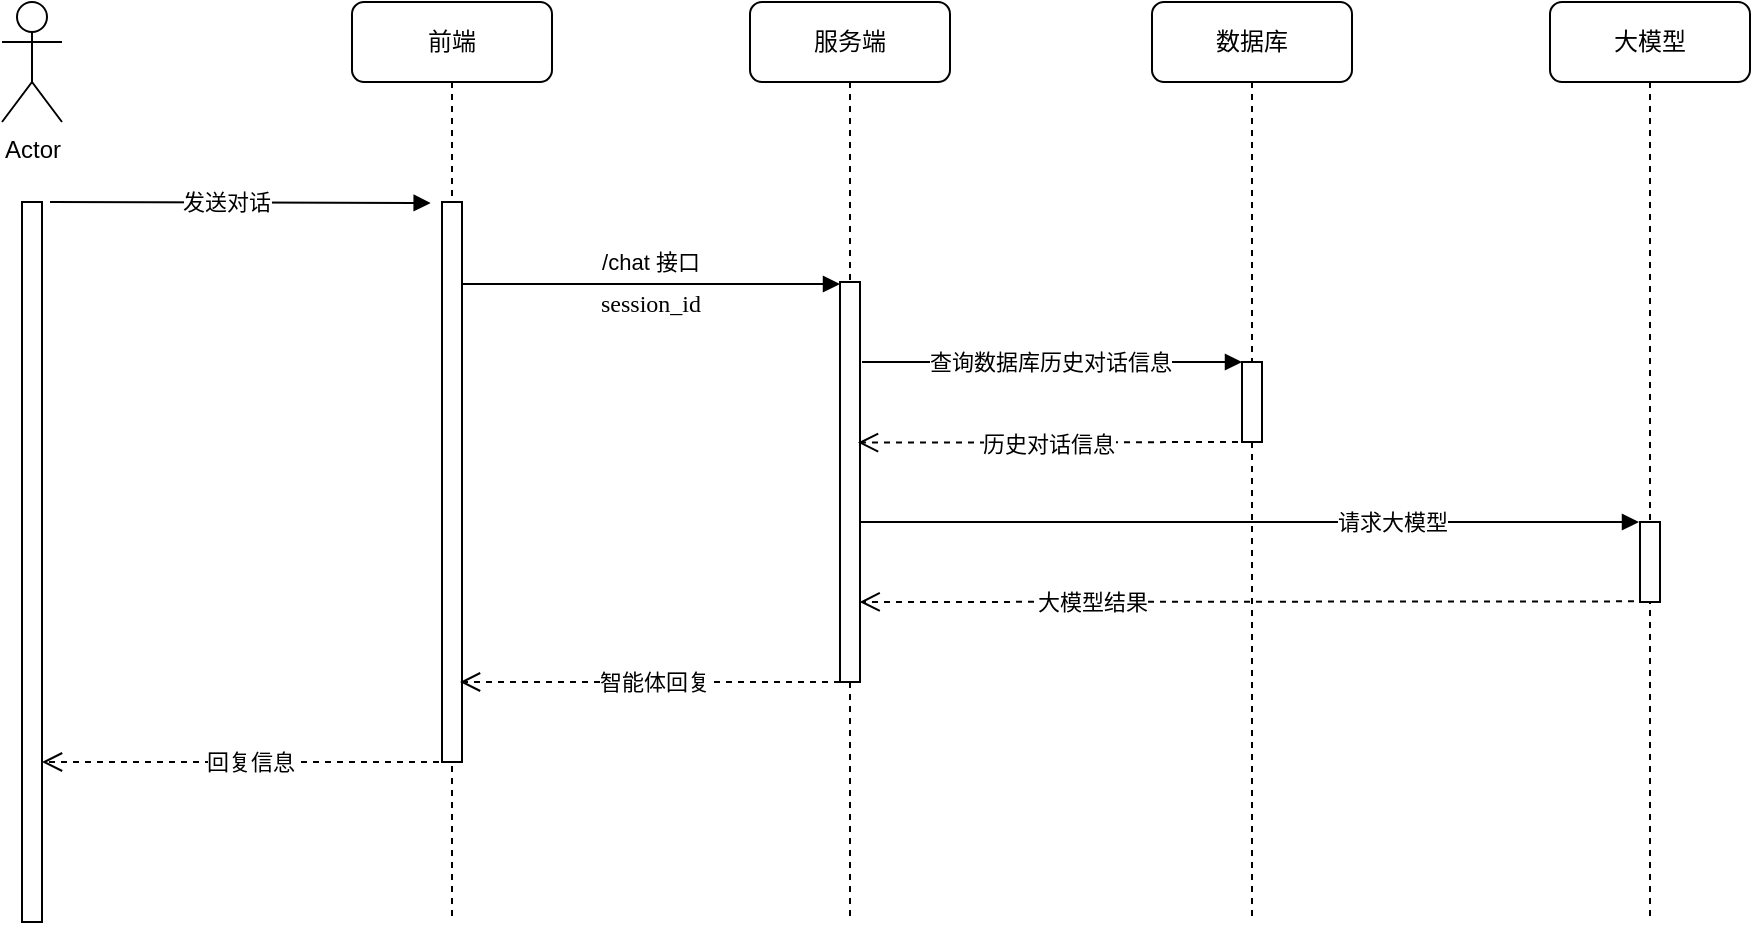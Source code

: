 <mxfile version="26.2.13">
  <diagram name="第 1 页" id="rbFRBUDwEyQzoMURDCgn">
    <mxGraphModel dx="1361" dy="740" grid="0" gridSize="10" guides="1" tooltips="1" connect="1" arrows="1" fold="1" page="1" pageScale="1" pageWidth="827" pageHeight="1169" math="0" shadow="0">
      <root>
        <mxCell id="0" />
        <mxCell id="1" parent="0" />
        <mxCell id="z76hlhrn3iwlC4cLfXKJ-5" value="服务端" style="shape=umlLifeline;perimeter=lifelinePerimeter;whiteSpace=wrap;html=1;container=1;collapsible=0;recursiveResize=0;outlineConnect=0;rounded=1;shadow=0;comic=0;labelBackgroundColor=none;strokeWidth=1;fontFamily=Verdana;fontSize=12;align=center;" vertex="1" parent="1">
          <mxGeometry x="469" y="20" width="100" height="460" as="geometry" />
        </mxCell>
        <mxCell id="z76hlhrn3iwlC4cLfXKJ-43" value="" style="html=1;verticalAlign=bottom;endArrow=block;labelBackgroundColor=none;fontFamily=Verdana;fontSize=12;edgeStyle=elbowEdgeStyle;elbow=vertical;" edge="1" parent="z76hlhrn3iwlC4cLfXKJ-5">
          <mxGeometry x="0.062" y="9" relative="1" as="geometry">
            <mxPoint x="50" y="260" as="sourcePoint" />
            <mxPoint x="444.5" y="259.69" as="targetPoint" />
            <mxPoint as="offset" />
          </mxGeometry>
        </mxCell>
        <mxCell id="z76hlhrn3iwlC4cLfXKJ-44" value="请求大模型" style="edgeLabel;html=1;align=center;verticalAlign=middle;resizable=0;points=[];" vertex="1" connectable="0" parent="z76hlhrn3iwlC4cLfXKJ-43">
          <mxGeometry x="-0.079" y="1" relative="1" as="geometry">
            <mxPoint x="89" y="1" as="offset" />
          </mxGeometry>
        </mxCell>
        <mxCell id="z76hlhrn3iwlC4cLfXKJ-6" value="" style="html=1;points=[];perimeter=orthogonalPerimeter;rounded=0;shadow=0;comic=0;labelBackgroundColor=none;strokeWidth=1;fontFamily=Verdana;fontSize=12;align=center;" vertex="1" parent="z76hlhrn3iwlC4cLfXKJ-5">
          <mxGeometry x="45" y="140" width="10" height="200" as="geometry" />
        </mxCell>
        <mxCell id="z76hlhrn3iwlC4cLfXKJ-7" value="session_id" style="html=1;verticalAlign=bottom;endArrow=block;labelBackgroundColor=none;fontFamily=Verdana;fontSize=12;edgeStyle=elbowEdgeStyle;elbow=horizontal;" edge="1" parent="z76hlhrn3iwlC4cLfXKJ-5">
          <mxGeometry x="0.002" y="-19" relative="1" as="geometry">
            <mxPoint x="-145" y="141" as="sourcePoint" />
            <mxPoint x="45" y="141" as="targetPoint" />
            <mxPoint as="offset" />
          </mxGeometry>
        </mxCell>
        <mxCell id="z76hlhrn3iwlC4cLfXKJ-8" value="/chat 接口" style="edgeLabel;html=1;align=center;verticalAlign=middle;resizable=0;points=[];" vertex="1" connectable="0" parent="z76hlhrn3iwlC4cLfXKJ-7">
          <mxGeometry x="-0.079" y="1" relative="1" as="geometry">
            <mxPoint x="7" y="-10" as="offset" />
          </mxGeometry>
        </mxCell>
        <mxCell id="z76hlhrn3iwlC4cLfXKJ-2" value="" style="html=1;points=[];perimeter=orthogonalPerimeter;rounded=0;shadow=0;comic=0;labelBackgroundColor=none;strokeWidth=1;fontFamily=Verdana;fontSize=12;align=center;" vertex="1" parent="1">
          <mxGeometry x="105" y="120" width="10" height="360" as="geometry" />
        </mxCell>
        <mxCell id="z76hlhrn3iwlC4cLfXKJ-3" value="" style="html=1;verticalAlign=bottom;endArrow=block;entryX=0.033;entryY=0.02;labelBackgroundColor=none;fontFamily=Verdana;fontSize=12;edgeStyle=elbowEdgeStyle;elbow=vertical;entryDx=0;entryDy=0;entryPerimeter=0;" edge="1" parent="1">
          <mxGeometry x="0.062" y="9" relative="1" as="geometry">
            <mxPoint x="119" y="120" as="sourcePoint" />
            <mxPoint x="309.33" y="121" as="targetPoint" />
            <mxPoint as="offset" />
          </mxGeometry>
        </mxCell>
        <mxCell id="z76hlhrn3iwlC4cLfXKJ-4" value="发送对话" style="edgeLabel;html=1;align=center;verticalAlign=middle;resizable=0;points=[];" vertex="1" connectable="0" parent="z76hlhrn3iwlC4cLfXKJ-3">
          <mxGeometry x="-0.079" y="1" relative="1" as="geometry">
            <mxPoint as="offset" />
          </mxGeometry>
        </mxCell>
        <mxCell id="z76hlhrn3iwlC4cLfXKJ-10" value="Actor" style="shape=umlActor;verticalLabelPosition=bottom;verticalAlign=top;html=1;" vertex="1" parent="1">
          <mxGeometry x="95" y="20" width="30" height="60" as="geometry" />
        </mxCell>
        <mxCell id="z76hlhrn3iwlC4cLfXKJ-11" value="前端" style="shape=umlLifeline;perimeter=lifelinePerimeter;whiteSpace=wrap;html=1;container=1;collapsible=0;recursiveResize=0;outlineConnect=0;rounded=1;shadow=0;comic=0;labelBackgroundColor=none;strokeWidth=1;fontFamily=Verdana;fontSize=12;align=center;movable=1;resizable=1;rotatable=1;deletable=1;editable=1;locked=0;connectable=1;" vertex="1" parent="1">
          <mxGeometry x="270" y="20" width="100" height="460" as="geometry" />
        </mxCell>
        <mxCell id="z76hlhrn3iwlC4cLfXKJ-12" value="" style="html=1;points=[];perimeter=orthogonalPerimeter;rounded=0;shadow=0;comic=0;labelBackgroundColor=none;strokeWidth=1;fontFamily=Verdana;fontSize=12;align=center;" vertex="1" parent="z76hlhrn3iwlC4cLfXKJ-11">
          <mxGeometry x="45" y="100" width="10" height="280" as="geometry" />
        </mxCell>
        <mxCell id="z76hlhrn3iwlC4cLfXKJ-14" value="数据库" style="shape=umlLifeline;perimeter=lifelinePerimeter;whiteSpace=wrap;html=1;container=1;collapsible=0;recursiveResize=0;outlineConnect=0;rounded=1;shadow=0;comic=0;labelBackgroundColor=none;strokeWidth=1;fontFamily=Verdana;fontSize=12;align=center;" vertex="1" parent="1">
          <mxGeometry x="670" y="20" width="100" height="460" as="geometry" />
        </mxCell>
        <mxCell id="z76hlhrn3iwlC4cLfXKJ-15" value="" style="html=1;points=[];perimeter=orthogonalPerimeter;rounded=0;shadow=0;comic=0;labelBackgroundColor=none;strokeWidth=1;fontFamily=Verdana;fontSize=12;align=center;" vertex="1" parent="z76hlhrn3iwlC4cLfXKJ-14">
          <mxGeometry x="45" y="180" width="10" height="40" as="geometry" />
        </mxCell>
        <mxCell id="z76hlhrn3iwlC4cLfXKJ-16" value="" style="html=1;verticalAlign=bottom;endArrow=block;labelBackgroundColor=none;fontFamily=Verdana;fontSize=12;edgeStyle=elbowEdgeStyle;elbow=vertical;" edge="1" parent="z76hlhrn3iwlC4cLfXKJ-14">
          <mxGeometry x="0.062" y="9" relative="1" as="geometry">
            <mxPoint x="-145" y="180" as="sourcePoint" />
            <mxPoint x="45" y="180" as="targetPoint" />
            <mxPoint as="offset" />
          </mxGeometry>
        </mxCell>
        <mxCell id="z76hlhrn3iwlC4cLfXKJ-17" value="查询数据库历史对话信息" style="edgeLabel;html=1;align=center;verticalAlign=middle;resizable=0;points=[];" vertex="1" connectable="0" parent="z76hlhrn3iwlC4cLfXKJ-16">
          <mxGeometry x="-0.079" y="1" relative="1" as="geometry">
            <mxPoint x="6" y="1" as="offset" />
          </mxGeometry>
        </mxCell>
        <mxCell id="z76hlhrn3iwlC4cLfXKJ-45" value="" style="html=1;verticalAlign=bottom;endArrow=open;dashed=1;endSize=8;labelBackgroundColor=none;fontFamily=Verdana;fontSize=12;exitX=-0.299;exitY=0.992;exitDx=0;exitDy=0;exitPerimeter=0;" edge="1" parent="z76hlhrn3iwlC4cLfXKJ-14" source="z76hlhrn3iwlC4cLfXKJ-40">
          <mxGeometry x="-0.183" y="50" relative="1" as="geometry">
            <mxPoint x="-146.19" y="300" as="targetPoint" />
            <mxPoint x="256" y="300" as="sourcePoint" />
            <mxPoint as="offset" />
          </mxGeometry>
        </mxCell>
        <mxCell id="z76hlhrn3iwlC4cLfXKJ-46" value="大模型结果" style="edgeLabel;html=1;align=center;verticalAlign=middle;resizable=0;points=[];" vertex="1" connectable="0" parent="z76hlhrn3iwlC4cLfXKJ-45">
          <mxGeometry x="0.037" y="1" relative="1" as="geometry">
            <mxPoint x="-70" y="-1" as="offset" />
          </mxGeometry>
        </mxCell>
        <mxCell id="z76hlhrn3iwlC4cLfXKJ-37" value="" style="html=1;verticalAlign=bottom;endArrow=open;dashed=1;endSize=8;labelBackgroundColor=none;fontFamily=Verdana;fontSize=12;" edge="1" parent="1">
          <mxGeometry x="-0.183" y="50" relative="1" as="geometry">
            <mxPoint x="523" y="240.29" as="targetPoint" />
            <mxPoint x="719" y="240" as="sourcePoint" />
            <mxPoint as="offset" />
          </mxGeometry>
        </mxCell>
        <mxCell id="z76hlhrn3iwlC4cLfXKJ-38" value="历史对话信息" style="edgeLabel;html=1;align=center;verticalAlign=middle;resizable=0;points=[];" vertex="1" connectable="0" parent="z76hlhrn3iwlC4cLfXKJ-37">
          <mxGeometry x="0.037" y="1" relative="1" as="geometry">
            <mxPoint as="offset" />
          </mxGeometry>
        </mxCell>
        <mxCell id="z76hlhrn3iwlC4cLfXKJ-39" value="大模型" style="shape=umlLifeline;perimeter=lifelinePerimeter;whiteSpace=wrap;html=1;container=1;collapsible=0;recursiveResize=0;outlineConnect=0;rounded=1;shadow=0;comic=0;labelBackgroundColor=none;strokeWidth=1;fontFamily=Verdana;fontSize=12;align=center;" vertex="1" parent="1">
          <mxGeometry x="869" y="20" width="100" height="460" as="geometry" />
        </mxCell>
        <mxCell id="z76hlhrn3iwlC4cLfXKJ-40" value="" style="html=1;points=[];perimeter=orthogonalPerimeter;rounded=0;shadow=0;comic=0;labelBackgroundColor=none;strokeWidth=1;fontFamily=Verdana;fontSize=12;align=center;" vertex="1" parent="z76hlhrn3iwlC4cLfXKJ-39">
          <mxGeometry x="45" y="260" width="10" height="40" as="geometry" />
        </mxCell>
        <mxCell id="z76hlhrn3iwlC4cLfXKJ-50" value="" style="html=1;verticalAlign=bottom;endArrow=open;dashed=1;endSize=8;labelBackgroundColor=none;fontFamily=Verdana;fontSize=12;" edge="1" parent="1">
          <mxGeometry x="-0.183" y="50" relative="1" as="geometry">
            <mxPoint x="324.0" y="360" as="targetPoint" />
            <mxPoint x="514" y="360" as="sourcePoint" />
            <mxPoint as="offset" />
          </mxGeometry>
        </mxCell>
        <mxCell id="z76hlhrn3iwlC4cLfXKJ-51" value="智能体回复" style="edgeLabel;html=1;align=center;verticalAlign=middle;resizable=0;points=[];" vertex="1" connectable="0" parent="z76hlhrn3iwlC4cLfXKJ-50">
          <mxGeometry x="0.037" y="1" relative="1" as="geometry">
            <mxPoint x="5" y="-1" as="offset" />
          </mxGeometry>
        </mxCell>
        <mxCell id="z76hlhrn3iwlC4cLfXKJ-52" value="" style="html=1;verticalAlign=bottom;endArrow=open;dashed=1;endSize=8;labelBackgroundColor=none;fontFamily=Verdana;fontSize=12;" edge="1" parent="1" source="z76hlhrn3iwlC4cLfXKJ-11">
          <mxGeometry x="-0.183" y="50" relative="1" as="geometry">
            <mxPoint x="115.0" y="400" as="targetPoint" />
            <mxPoint x="305" y="400" as="sourcePoint" />
            <mxPoint as="offset" />
          </mxGeometry>
        </mxCell>
        <mxCell id="z76hlhrn3iwlC4cLfXKJ-53" value="回复信息" style="edgeLabel;html=1;align=center;verticalAlign=middle;resizable=0;points=[];" vertex="1" connectable="0" parent="z76hlhrn3iwlC4cLfXKJ-52">
          <mxGeometry x="0.037" y="1" relative="1" as="geometry">
            <mxPoint x="5" y="-1" as="offset" />
          </mxGeometry>
        </mxCell>
      </root>
    </mxGraphModel>
  </diagram>
</mxfile>

